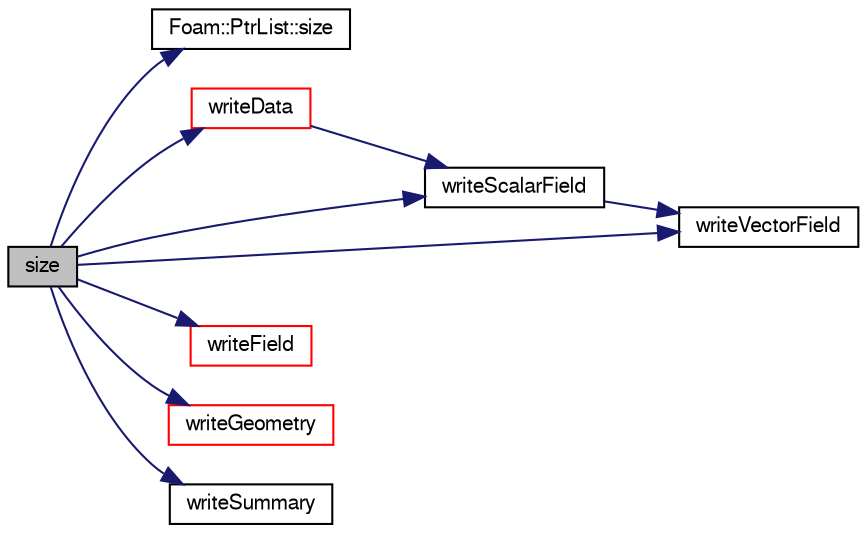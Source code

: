 digraph "size"
{
  bgcolor="transparent";
  edge [fontname="FreeSans",fontsize="10",labelfontname="FreeSans",labelfontsize="10"];
  node [fontname="FreeSans",fontsize="10",shape=record];
  rankdir="LR";
  Node34 [label="size",height=0.2,width=0.4,color="black", fillcolor="grey75", style="filled", fontcolor="black"];
  Node34 -> Node35 [color="midnightblue",fontsize="10",style="solid",fontname="FreeSans"];
  Node35 [label="Foam::PtrList::size",height=0.2,width=0.4,color="black",URL="$a25914.html#a47b3bf30da1eb3ab8076b5fbe00e0494",tooltip="Return the number of elements in the PtrList. "];
  Node34 -> Node36 [color="midnightblue",fontsize="10",style="solid",fontname="FreeSans"];
  Node36 [label="writeData",height=0.2,width=0.4,color="red",URL="$a21322.html#aba86aa54ec0b10ddd48ce308a3c6d3b2",tooltip="write the lists "];
  Node36 -> Node86 [color="midnightblue",fontsize="10",style="solid",fontname="FreeSans"];
  Node86 [label="writeScalarField",height=0.2,width=0.4,color="black",URL="$a21322.html#a855e84777c1504ddcf452ad01b3a0076",tooltip="write (volume) scalar field "];
  Node86 -> Node87 [color="midnightblue",fontsize="10",style="solid",fontname="FreeSans"];
  Node87 [label="writeVectorField",height=0.2,width=0.4,color="black",URL="$a21322.html#ad31fa15b05453c2ce924b20a38daa31e",tooltip="write (volume) vector field components "];
  Node34 -> Node88 [color="midnightblue",fontsize="10",style="solid",fontname="FreeSans"];
  Node88 [label="writeField",height=0.2,width=0.4,color="red",URL="$a21322.html#ac815d44b92a3773c8a88519526f89515",tooltip="write generalized volume field components "];
  Node34 -> Node90 [color="midnightblue",fontsize="10",style="solid",fontname="FreeSans"];
  Node90 [label="writeGeometry",height=0.2,width=0.4,color="red",URL="$a21322.html#a8ef8341adf8a66022bef78abd1f0a1cf",tooltip="write the geometry "];
  Node34 -> Node86 [color="midnightblue",fontsize="10",style="solid",fontname="FreeSans"];
  Node34 -> Node93 [color="midnightblue",fontsize="10",style="solid",fontname="FreeSans"];
  Node93 [label="writeSummary",height=0.2,width=0.4,color="black",URL="$a21322.html#a5be9e99101b9e3b0c97c7c94ceb0f5d3",tooltip="write summary information about the objects "];
  Node34 -> Node87 [color="midnightblue",fontsize="10",style="solid",fontname="FreeSans"];
}
